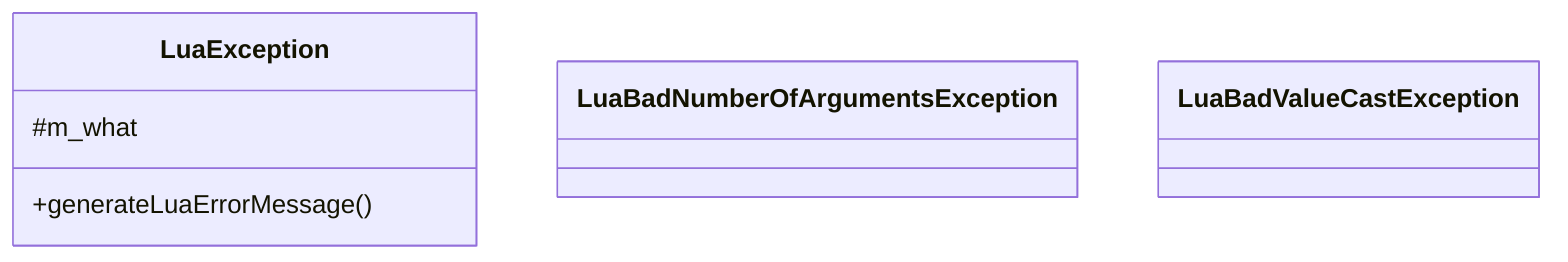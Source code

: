 classDiagram
    class LuaException {
        +generateLuaErrorMessage()
        #m_what
    }
    class LuaBadNumberOfArgumentsException {
    }
    class LuaBadValueCastException {
    }
